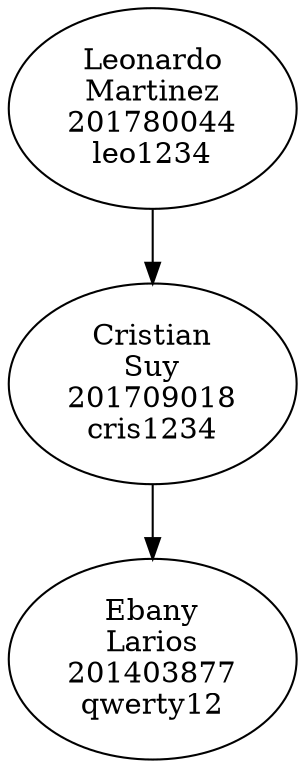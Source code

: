 digraph Queue {
	n0 [label="Leonardo\nMartinez\n201780044\nleo1234"];
	n1 [label="Cristian\nSuy\n201709018\ncris1234"];
	n2 [label="Ebany\nLarios\n201403877\nqwerty12"];
	n0 -> n1;
	n1 -> n2;
}
